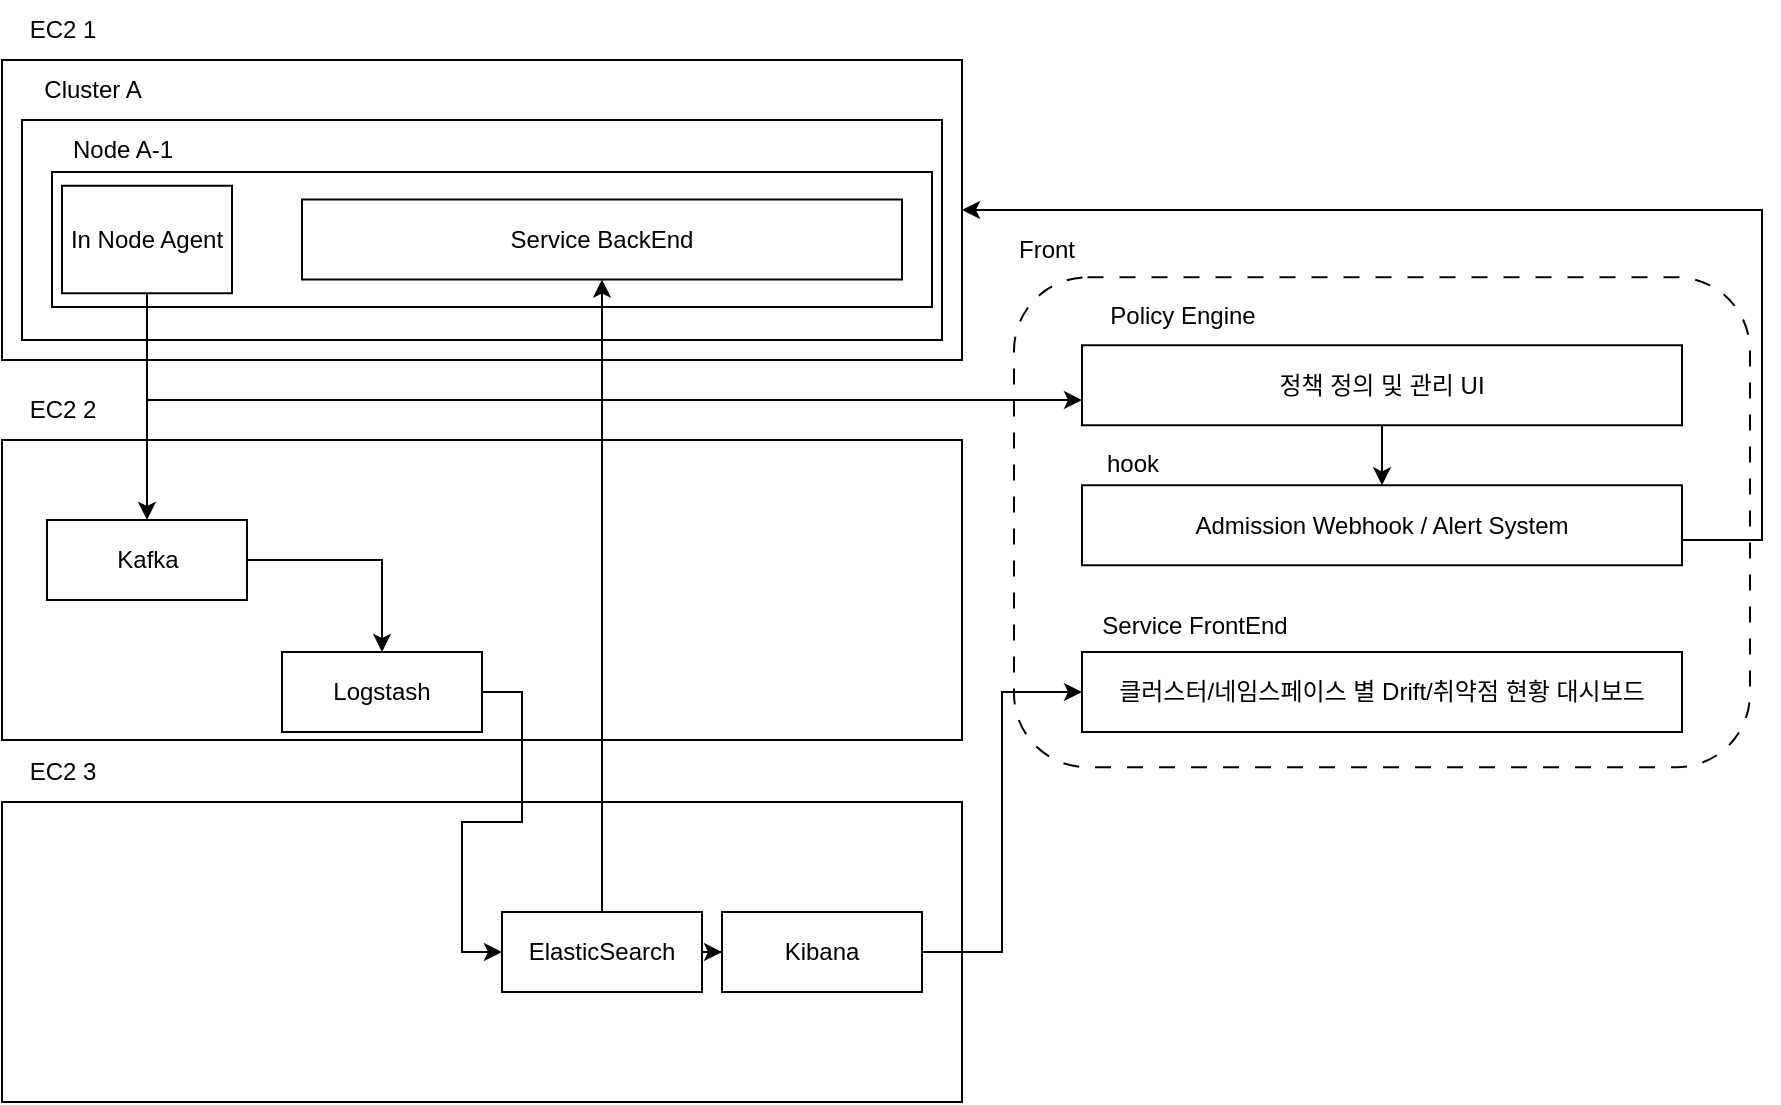 <mxfile version="27.2.0">
  <diagram name="MVP용" id="Grr0DJv4Y1e9hhJLHsQP">
    <mxGraphModel dx="1426" dy="766" grid="0" gridSize="10" guides="1" tooltips="1" connect="1" arrows="1" fold="1" page="0" pageScale="1" pageWidth="1169" pageHeight="827" math="0" shadow="0">
      <root>
        <mxCell id="0" />
        <mxCell id="1" parent="0" />
        <mxCell id="TeihBNskv_p726OuDTcQ-34" style="edgeStyle=orthogonalEdgeStyle;rounded=0;orthogonalLoop=1;jettySize=auto;html=1;entryX=1;entryY=0.5;entryDx=0;entryDy=0;" parent="1" source="TeihBNskv_p726OuDTcQ-22" target="TeihBNskv_p726OuDTcQ-36" edge="1">
          <mxGeometry relative="1" as="geometry">
            <Array as="points">
              <mxPoint x="1020" y="440" />
              <mxPoint x="1020" y="275" />
            </Array>
          </mxGeometry>
        </mxCell>
        <mxCell id="TeihBNskv_p726OuDTcQ-35" value="" style="group" parent="1" vertex="1" connectable="0">
          <mxGeometry x="140" y="170" width="480" height="180" as="geometry" />
        </mxCell>
        <mxCell id="TeihBNskv_p726OuDTcQ-36" value="" style="rounded=0;whiteSpace=wrap;html=1;" parent="TeihBNskv_p726OuDTcQ-35" vertex="1">
          <mxGeometry y="30" width="480" height="150" as="geometry" />
        </mxCell>
        <mxCell id="TeihBNskv_p726OuDTcQ-37" value="EC2 1" style="text;html=1;align=center;verticalAlign=middle;resizable=0;points=[];autosize=1;strokeColor=none;fillColor=none;" parent="TeihBNskv_p726OuDTcQ-35" vertex="1">
          <mxGeometry width="60" height="30" as="geometry" />
        </mxCell>
        <mxCell id="TeihBNskv_p726OuDTcQ-38" value="" style="group" parent="TeihBNskv_p726OuDTcQ-35" vertex="1" connectable="0">
          <mxGeometry x="10" y="30" width="460" height="140" as="geometry" />
        </mxCell>
        <mxCell id="TeihBNskv_p726OuDTcQ-39" value="" style="rounded=0;whiteSpace=wrap;html=1;" parent="TeihBNskv_p726OuDTcQ-38" vertex="1">
          <mxGeometry y="30" width="460" height="110" as="geometry" />
        </mxCell>
        <mxCell id="TeihBNskv_p726OuDTcQ-40" value="Cluster A" style="text;html=1;align=center;verticalAlign=middle;resizable=0;points=[];autosize=1;strokeColor=none;fillColor=none;" parent="TeihBNskv_p726OuDTcQ-38" vertex="1">
          <mxGeometry width="70" height="30" as="geometry" />
        </mxCell>
        <mxCell id="TeihBNskv_p726OuDTcQ-41" value="" style="group" parent="TeihBNskv_p726OuDTcQ-38" vertex="1" connectable="0">
          <mxGeometry x="15" y="30" width="440" height="93.5" as="geometry" />
        </mxCell>
        <mxCell id="TeihBNskv_p726OuDTcQ-42" value="" style="rounded=0;whiteSpace=wrap;html=1;" parent="TeihBNskv_p726OuDTcQ-41" vertex="1">
          <mxGeometry y="26" width="440" height="67.5" as="geometry" />
        </mxCell>
        <mxCell id="TeihBNskv_p726OuDTcQ-43" value="Node A-1" style="text;html=1;align=center;verticalAlign=middle;resizable=0;points=[];autosize=1;strokeColor=none;fillColor=none;" parent="TeihBNskv_p726OuDTcQ-41" vertex="1">
          <mxGeometry width="70" height="30" as="geometry" />
        </mxCell>
        <mxCell id="TeihBNskv_p726OuDTcQ-44" value="In Node Agent" style="rounded=0;whiteSpace=wrap;html=1;" parent="TeihBNskv_p726OuDTcQ-41" vertex="1">
          <mxGeometry x="5" y="32.88" width="85" height="53.75" as="geometry" />
        </mxCell>
        <mxCell id="ed_mmDodNfh72MPT0J6u-2" value="Service BackEnd" style="rounded=0;whiteSpace=wrap;html=1;" parent="TeihBNskv_p726OuDTcQ-41" vertex="1">
          <mxGeometry x="125" y="39.75" width="300" height="40" as="geometry" />
        </mxCell>
        <mxCell id="TeihBNskv_p726OuDTcQ-18" value="" style="group" parent="1" vertex="1" connectable="0">
          <mxGeometry x="680" y="470" width="300" height="66" as="geometry" />
        </mxCell>
        <mxCell id="TeihBNskv_p726OuDTcQ-19" value="클러스터/네임스페이스 별 Drift/취약점 현황 대시보드" style="rounded=0;whiteSpace=wrap;html=1;" parent="TeihBNskv_p726OuDTcQ-18" vertex="1">
          <mxGeometry y="26" width="300" height="40" as="geometry" />
        </mxCell>
        <mxCell id="TeihBNskv_p726OuDTcQ-20" value="Service FrontEnd" style="text;html=1;align=center;verticalAlign=middle;resizable=0;points=[];autosize=1;strokeColor=none;fillColor=none;" parent="TeihBNskv_p726OuDTcQ-18" vertex="1">
          <mxGeometry width="111" height="26" as="geometry" />
        </mxCell>
        <mxCell id="TeihBNskv_p726OuDTcQ-21" value="" style="group" parent="1" vertex="1" connectable="0">
          <mxGeometry x="680" y="386.63" width="300" height="66" as="geometry" />
        </mxCell>
        <mxCell id="TeihBNskv_p726OuDTcQ-22" value="Admission Webhook / Alert System" style="rounded=0;whiteSpace=wrap;html=1;" parent="TeihBNskv_p726OuDTcQ-21" vertex="1">
          <mxGeometry y="26" width="300" height="40" as="geometry" />
        </mxCell>
        <mxCell id="TeihBNskv_p726OuDTcQ-23" value="hook" style="text;html=1;align=center;verticalAlign=middle;resizable=0;points=[];autosize=1;strokeColor=none;fillColor=none;" parent="TeihBNskv_p726OuDTcQ-21" vertex="1">
          <mxGeometry width="50" height="30" as="geometry" />
        </mxCell>
        <mxCell id="TeihBNskv_p726OuDTcQ-24" value="" style="group" parent="1" vertex="1" connectable="0">
          <mxGeometry x="680" y="316.63" width="336" height="275" as="geometry" />
        </mxCell>
        <mxCell id="TeihBNskv_p726OuDTcQ-25" value="정책 정의 및 관리 UI" style="rounded=0;whiteSpace=wrap;html=1;" parent="TeihBNskv_p726OuDTcQ-24" vertex="1">
          <mxGeometry y="26" width="300" height="40" as="geometry" />
        </mxCell>
        <mxCell id="TeihBNskv_p726OuDTcQ-26" value="Policy Engine" style="text;html=1;align=center;verticalAlign=middle;resizable=0;points=[];autosize=1;strokeColor=none;fillColor=none;" parent="TeihBNskv_p726OuDTcQ-24" vertex="1">
          <mxGeometry y="-4" width="100" height="30" as="geometry" />
        </mxCell>
        <mxCell id="ed_mmDodNfh72MPT0J6u-32" value="" style="rounded=1;whiteSpace=wrap;html=1;dashed=1;dashPattern=8 8;fillColor=none;" parent="TeihBNskv_p726OuDTcQ-24" vertex="1">
          <mxGeometry x="-34" y="-8" width="368" height="245" as="geometry" />
        </mxCell>
        <mxCell id="TeihBNskv_p726OuDTcQ-27" style="edgeStyle=orthogonalEdgeStyle;rounded=0;orthogonalLoop=1;jettySize=auto;html=1;entryX=0.5;entryY=0;entryDx=0;entryDy=0;" parent="1" source="TeihBNskv_p726OuDTcQ-25" target="TeihBNskv_p726OuDTcQ-22" edge="1">
          <mxGeometry relative="1" as="geometry" />
        </mxCell>
        <mxCell id="ed_mmDodNfh72MPT0J6u-3" value="" style="group" parent="1" vertex="1" connectable="0">
          <mxGeometry x="140" y="360" width="480" height="180" as="geometry" />
        </mxCell>
        <mxCell id="ed_mmDodNfh72MPT0J6u-4" value="" style="rounded=0;whiteSpace=wrap;html=1;" parent="ed_mmDodNfh72MPT0J6u-3" vertex="1">
          <mxGeometry y="30" width="480" height="150" as="geometry" />
        </mxCell>
        <mxCell id="ed_mmDodNfh72MPT0J6u-5" value="EC2 2" style="text;html=1;align=center;verticalAlign=middle;resizable=0;points=[];autosize=1;strokeColor=none;fillColor=none;" parent="ed_mmDodNfh72MPT0J6u-3" vertex="1">
          <mxGeometry width="60" height="30" as="geometry" />
        </mxCell>
        <mxCell id="ed_mmDodNfh72MPT0J6u-18" style="edgeStyle=orthogonalEdgeStyle;rounded=0;orthogonalLoop=1;jettySize=auto;html=1;entryX=0.5;entryY=0;entryDx=0;entryDy=0;" parent="ed_mmDodNfh72MPT0J6u-3" source="ed_mmDodNfh72MPT0J6u-14" target="ed_mmDodNfh72MPT0J6u-17" edge="1">
          <mxGeometry relative="1" as="geometry" />
        </mxCell>
        <mxCell id="ed_mmDodNfh72MPT0J6u-14" value="Kafka" style="rounded=0;whiteSpace=wrap;html=1;" parent="ed_mmDodNfh72MPT0J6u-3" vertex="1">
          <mxGeometry x="22.5" y="70" width="100" height="40" as="geometry" />
        </mxCell>
        <mxCell id="ed_mmDodNfh72MPT0J6u-17" value="Logstash" style="rounded=0;whiteSpace=wrap;html=1;" parent="ed_mmDodNfh72MPT0J6u-3" vertex="1">
          <mxGeometry x="140" y="136" width="100" height="40" as="geometry" />
        </mxCell>
        <mxCell id="ed_mmDodNfh72MPT0J6u-23" style="edgeStyle=orthogonalEdgeStyle;rounded=0;orthogonalLoop=1;jettySize=auto;html=1;entryX=0.5;entryY=0;entryDx=0;entryDy=0;" parent="1" source="TeihBNskv_p726OuDTcQ-44" target="ed_mmDodNfh72MPT0J6u-14" edge="1">
          <mxGeometry relative="1" as="geometry" />
        </mxCell>
        <mxCell id="ed_mmDodNfh72MPT0J6u-26" style="edgeStyle=orthogonalEdgeStyle;rounded=0;orthogonalLoop=1;jettySize=auto;html=1;" parent="1" source="TeihBNskv_p726OuDTcQ-44" target="TeihBNskv_p726OuDTcQ-25" edge="1">
          <mxGeometry relative="1" as="geometry">
            <Array as="points">
              <mxPoint x="213" y="370" />
              <mxPoint x="968" y="370" />
            </Array>
          </mxGeometry>
        </mxCell>
        <mxCell id="ed_mmDodNfh72MPT0J6u-34" value="Front" style="text;html=1;align=center;verticalAlign=middle;resizable=0;points=[];autosize=1;strokeColor=none;fillColor=none;" parent="1" vertex="1">
          <mxGeometry x="639" y="282" width="46" height="26" as="geometry" />
        </mxCell>
        <mxCell id="WncICZ-9jOXriSjU-VIf-1" value="" style="group" vertex="1" connectable="0" parent="1">
          <mxGeometry x="140" y="541" width="480" height="180" as="geometry" />
        </mxCell>
        <mxCell id="WncICZ-9jOXriSjU-VIf-2" value="" style="rounded=0;whiteSpace=wrap;html=1;" vertex="1" parent="WncICZ-9jOXriSjU-VIf-1">
          <mxGeometry y="30" width="480" height="150" as="geometry" />
        </mxCell>
        <mxCell id="WncICZ-9jOXriSjU-VIf-3" value="EC2 3" style="text;html=1;align=center;verticalAlign=middle;resizable=0;points=[];autosize=1;strokeColor=none;fillColor=none;" vertex="1" parent="WncICZ-9jOXriSjU-VIf-1">
          <mxGeometry width="60" height="30" as="geometry" />
        </mxCell>
        <mxCell id="WncICZ-9jOXriSjU-VIf-4" style="edgeStyle=orthogonalEdgeStyle;rounded=0;orthogonalLoop=1;jettySize=auto;html=1;entryX=0.5;entryY=0;entryDx=0;entryDy=0;" edge="1" parent="WncICZ-9jOXriSjU-VIf-1" source="WncICZ-9jOXriSjU-VIf-5">
          <mxGeometry relative="1" as="geometry">
            <mxPoint x="190" y="136" as="targetPoint" />
          </mxGeometry>
        </mxCell>
        <mxCell id="WncICZ-9jOXriSjU-VIf-6" style="edgeStyle=orthogonalEdgeStyle;rounded=0;orthogonalLoop=1;jettySize=auto;html=1;entryX=0;entryY=0.5;entryDx=0;entryDy=0;" edge="1" parent="WncICZ-9jOXriSjU-VIf-1" source="WncICZ-9jOXriSjU-VIf-7">
          <mxGeometry relative="1" as="geometry">
            <mxPoint x="250" y="156" as="targetPoint" />
          </mxGeometry>
        </mxCell>
        <mxCell id="WncICZ-9jOXriSjU-VIf-8" style="edgeStyle=orthogonalEdgeStyle;rounded=0;orthogonalLoop=1;jettySize=auto;html=1;entryX=0;entryY=0.5;entryDx=0;entryDy=0;" edge="1" parent="WncICZ-9jOXriSjU-VIf-1" target="WncICZ-9jOXriSjU-VIf-10">
          <mxGeometry relative="1" as="geometry">
            <mxPoint x="350" y="156" as="sourcePoint" />
          </mxGeometry>
        </mxCell>
        <mxCell id="ed_mmDodNfh72MPT0J6u-22" style="edgeStyle=orthogonalEdgeStyle;rounded=0;orthogonalLoop=1;jettySize=auto;html=1;entryX=0;entryY=0.5;entryDx=0;entryDy=0;" parent="WncICZ-9jOXriSjU-VIf-1" source="ed_mmDodNfh72MPT0J6u-19" target="ed_mmDodNfh72MPT0J6u-20" edge="1">
          <mxGeometry relative="1" as="geometry" />
        </mxCell>
        <mxCell id="ed_mmDodNfh72MPT0J6u-19" value="ElasticSearch" style="rounded=0;whiteSpace=wrap;html=1;" parent="WncICZ-9jOXriSjU-VIf-1" vertex="1">
          <mxGeometry x="250" y="85" width="100" height="40" as="geometry" />
        </mxCell>
        <mxCell id="ed_mmDodNfh72MPT0J6u-20" value="Kibana" style="rounded=0;whiteSpace=wrap;html=1;" parent="WncICZ-9jOXriSjU-VIf-1" vertex="1">
          <mxGeometry x="360" y="85" width="100" height="40" as="geometry" />
        </mxCell>
        <mxCell id="ed_mmDodNfh72MPT0J6u-21" style="edgeStyle=orthogonalEdgeStyle;rounded=0;orthogonalLoop=1;jettySize=auto;html=1;entryX=0;entryY=0.5;entryDx=0;entryDy=0;" parent="1" source="ed_mmDodNfh72MPT0J6u-17" target="ed_mmDodNfh72MPT0J6u-19" edge="1">
          <mxGeometry relative="1" as="geometry" />
        </mxCell>
        <mxCell id="ed_mmDodNfh72MPT0J6u-27" style="edgeStyle=orthogonalEdgeStyle;rounded=0;orthogonalLoop=1;jettySize=auto;html=1;entryX=0.5;entryY=1;entryDx=0;entryDy=0;" parent="1" source="ed_mmDodNfh72MPT0J6u-19" target="ed_mmDodNfh72MPT0J6u-2" edge="1">
          <mxGeometry relative="1" as="geometry" />
        </mxCell>
        <mxCell id="ed_mmDodNfh72MPT0J6u-30" style="edgeStyle=orthogonalEdgeStyle;rounded=0;orthogonalLoop=1;jettySize=auto;html=1;entryX=0;entryY=0.5;entryDx=0;entryDy=0;" parent="1" source="ed_mmDodNfh72MPT0J6u-20" target="TeihBNskv_p726OuDTcQ-19" edge="1">
          <mxGeometry relative="1" as="geometry" />
        </mxCell>
      </root>
    </mxGraphModel>
  </diagram>
</mxfile>
